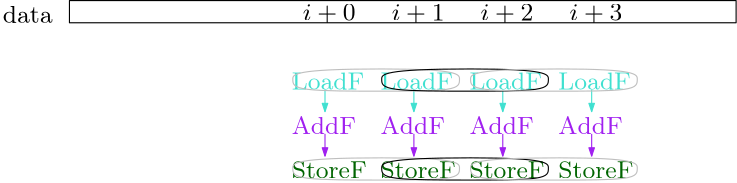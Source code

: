 <?xml version="1.0"?>
<!DOCTYPE ipe SYSTEM "ipe.dtd">
<ipe version="70212" creator="Ipe 7.2.13">
<info created="D:20230303100442" modified="D:20230303104635"/>
<ipestyle name="basic">
<symbol name="arrow/arc(spx)">
<path stroke="sym-stroke" fill="sym-stroke" pen="sym-pen">
0 0 m
-1 0.333 l
-1 -0.333 l
h
</path>
</symbol>
<symbol name="arrow/farc(spx)">
<path stroke="sym-stroke" fill="white" pen="sym-pen">
0 0 m
-1 0.333 l
-1 -0.333 l
h
</path>
</symbol>
<symbol name="arrow/ptarc(spx)">
<path stroke="sym-stroke" fill="sym-stroke" pen="sym-pen">
0 0 m
-1 0.333 l
-0.8 0 l
-1 -0.333 l
h
</path>
</symbol>
<symbol name="arrow/fptarc(spx)">
<path stroke="sym-stroke" fill="white" pen="sym-pen">
0 0 m
-1 0.333 l
-0.8 0 l
-1 -0.333 l
h
</path>
</symbol>
<symbol name="mark/circle(sx)" transformations="translations">
<path fill="sym-stroke">
0.6 0 0 0.6 0 0 e
0.4 0 0 0.4 0 0 e
</path>
</symbol>
<symbol name="mark/disk(sx)" transformations="translations">
<path fill="sym-stroke">
0.6 0 0 0.6 0 0 e
</path>
</symbol>
<symbol name="mark/fdisk(sfx)" transformations="translations">
<group>
<path fill="sym-fill">
0.5 0 0 0.5 0 0 e
</path>
<path fill="sym-stroke" fillrule="eofill">
0.6 0 0 0.6 0 0 e
0.4 0 0 0.4 0 0 e
</path>
</group>
</symbol>
<symbol name="mark/box(sx)" transformations="translations">
<path fill="sym-stroke" fillrule="eofill">
-0.6 -0.6 m
0.6 -0.6 l
0.6 0.6 l
-0.6 0.6 l
h
-0.4 -0.4 m
0.4 -0.4 l
0.4 0.4 l
-0.4 0.4 l
h
</path>
</symbol>
<symbol name="mark/square(sx)" transformations="translations">
<path fill="sym-stroke">
-0.6 -0.6 m
0.6 -0.6 l
0.6 0.6 l
-0.6 0.6 l
h
</path>
</symbol>
<symbol name="mark/fsquare(sfx)" transformations="translations">
<group>
<path fill="sym-fill">
-0.5 -0.5 m
0.5 -0.5 l
0.5 0.5 l
-0.5 0.5 l
h
</path>
<path fill="sym-stroke" fillrule="eofill">
-0.6 -0.6 m
0.6 -0.6 l
0.6 0.6 l
-0.6 0.6 l
h
-0.4 -0.4 m
0.4 -0.4 l
0.4 0.4 l
-0.4 0.4 l
h
</path>
</group>
</symbol>
<symbol name="mark/cross(sx)" transformations="translations">
<group>
<path fill="sym-stroke">
-0.43 -0.57 m
0.57 0.43 l
0.43 0.57 l
-0.57 -0.43 l
h
</path>
<path fill="sym-stroke">
-0.43 0.57 m
0.57 -0.43 l
0.43 -0.57 l
-0.57 0.43 l
h
</path>
</group>
</symbol>
<symbol name="arrow/fnormal(spx)">
<path stroke="sym-stroke" fill="white" pen="sym-pen">
0 0 m
-1 0.333 l
-1 -0.333 l
h
</path>
</symbol>
<symbol name="arrow/pointed(spx)">
<path stroke="sym-stroke" fill="sym-stroke" pen="sym-pen">
0 0 m
-1 0.333 l
-0.8 0 l
-1 -0.333 l
h
</path>
</symbol>
<symbol name="arrow/fpointed(spx)">
<path stroke="sym-stroke" fill="white" pen="sym-pen">
0 0 m
-1 0.333 l
-0.8 0 l
-1 -0.333 l
h
</path>
</symbol>
<symbol name="arrow/linear(spx)">
<path stroke="sym-stroke" pen="sym-pen">
-1 0.333 m
0 0 l
-1 -0.333 l
</path>
</symbol>
<symbol name="arrow/fdouble(spx)">
<path stroke="sym-stroke" fill="white" pen="sym-pen">
0 0 m
-1 0.333 l
-1 -0.333 l
h
-1 0 m
-2 0.333 l
-2 -0.333 l
h
</path>
</symbol>
<symbol name="arrow/double(spx)">
<path stroke="sym-stroke" fill="sym-stroke" pen="sym-pen">
0 0 m
-1 0.333 l
-1 -0.333 l
h
-1 0 m
-2 0.333 l
-2 -0.333 l
h
</path>
</symbol>
<pen name="heavier" value="0.8"/>
<pen name="fat" value="1.2"/>
<pen name="ultrafat" value="2"/>
<symbolsize name="large" value="5"/>
<symbolsize name="small" value="2"/>
<symbolsize name="tiny" value="1.1"/>
<arrowsize name="large" value="10"/>
<arrowsize name="small" value="5"/>
<arrowsize name="tiny" value="3"/>
<color name="red" value="1 0 0"/>
<color name="green" value="0 1 0"/>
<color name="blue" value="0 0 1"/>
<color name="yellow" value="1 1 0"/>
<color name="orange" value="1 0.647 0"/>
<color name="gold" value="1 0.843 0"/>
<color name="purple" value="0.627 0.125 0.941"/>
<color name="gray" value="0.745"/>
<color name="brown" value="0.647 0.165 0.165"/>
<color name="navy" value="0 0 0.502"/>
<color name="pink" value="1 0.753 0.796"/>
<color name="seagreen" value="0.18 0.545 0.341"/>
<color name="turquoise" value="0.251 0.878 0.816"/>
<color name="violet" value="0.933 0.51 0.933"/>
<color name="darkblue" value="0 0 0.545"/>
<color name="darkcyan" value="0 0.545 0.545"/>
<color name="darkgray" value="0.663"/>
<color name="darkgreen" value="0 0.392 0"/>
<color name="darkmagenta" value="0.545 0 0.545"/>
<color name="darkorange" value="1 0.549 0"/>
<color name="darkred" value="0.545 0 0"/>
<color name="lightblue" value="0.678 0.847 0.902"/>
<color name="lightcyan" value="0.878 1 1"/>
<color name="lightgray" value="0.827"/>
<color name="lightgreen" value="0.565 0.933 0.565"/>
<color name="lightyellow" value="1 1 0.878"/>
<dashstyle name="dashed" value="[4] 0"/>
<dashstyle name="dotted" value="[1 3] 0"/>
<dashstyle name="dash dotted" value="[4 2 1 2] 0"/>
<dashstyle name="dash dot dotted" value="[4 2 1 2 1 2] 0"/>
<textsize name="large" value="\large"/>
<textsize name="Large" value="\Large"/>
<textsize name="LARGE" value="\LARGE"/>
<textsize name="huge" value="\huge"/>
<textsize name="Huge" value="\Huge"/>
<textsize name="small" value="\small"/>
<textsize name="footnote" value="\footnotesize"/>
<textsize name="tiny" value="\tiny"/>
<textstyle name="center" begin="\begin{center}" end="\end{center}"/>
<textstyle name="itemize" begin="\begin{itemize}" end="\end{itemize}"/>
<textstyle name="item" begin="\begin{itemize}\item{}" end="\end{itemize}"/>
<gridsize name="4 pts" value="4"/>
<gridsize name="8 pts (~3 mm)" value="8"/>
<gridsize name="16 pts (~6 mm)" value="16"/>
<gridsize name="32 pts (~12 mm)" value="32"/>
<gridsize name="10 pts (~3.5 mm)" value="10"/>
<gridsize name="20 pts (~7 mm)" value="20"/>
<gridsize name="14 pts (~5 mm)" value="14"/>
<gridsize name="28 pts (~10 mm)" value="28"/>
<gridsize name="56 pts (~20 mm)" value="56"/>
<anglesize name="90 deg" value="90"/>
<anglesize name="60 deg" value="60"/>
<anglesize name="45 deg" value="45"/>
<anglesize name="30 deg" value="30"/>
<anglesize name="22.5 deg" value="22.5"/>
<opacity name="10%" value="0.1"/>
<opacity name="30%" value="0.3"/>
<opacity name="50%" value="0.5"/>
<opacity name="75%" value="0.75"/>
<tiling name="falling" angle="-60" step="4" width="1"/>
<tiling name="rising" angle="30" step="4" width="1"/>
</ipestyle>
<page>
<layer name="alpha"/>
<view layers="alpha" active="alpha"/>
<path layer="alpha" matrix="1 0 0 1 272 0" stroke="black">
64 816 m
64 808 l
304 808 l
304 816 l
h
</path>
<text matrix="1 0 0 1 232 20" transformations="translations" pos="80 788" stroke="black" type="label" width="17.919" height="6.227" depth="0" valign="bottom" size="small">data</text>
<text matrix="1 0 0 1 244 -4" transformations="translations" pos="88 792" stroke="black" type="label" width="0" height="0" depth="0" valign="baseline" size="small"></text>
<text matrix="1 0 0 1 372 20" transformations="translations" pos="80 788" stroke="black" type="label" width="19.024" height="5.917" depth="0.83" valign="bottom" size="small" style="math">i+1</text>
<text matrix="1 0 0 1 340 20" transformations="translations" pos="80 788" stroke="black" type="label" width="19.024" height="5.917" depth="0.83" valign="bottom" size="small" style="math">i+0</text>
<text matrix="1 0 0 1 336 -4" transformations="translations" pos="80 788" stroke="turquoise" type="label" width="26.109" height="6.227" depth="0" valign="bottom" size="small">LoadF</text>
<text matrix="1 0 0 1 336 -20" transformations="translations" pos="80 788" stroke="purple" type="label" width="23.164" height="6.227" depth="0" valign="bottom" size="small">AddF</text>
<text matrix="1 0 0 1 336 -36" transformations="translations" pos="80 788" stroke="darkgreen" type="label" width="27.03" height="6.127" depth="0" valign="bottom" size="small">StoreF</text>
<path matrix="1 0 0 1 328 28" stroke="turquoise" arrow="normal/tiny">
100 756 m
100 748 l
</path>
<path matrix="1 0 0 1 328 12" stroke="purple" arrow="normal/tiny">
100 756 m
100 748 l
</path>
<text matrix="1 0 0 1 404 20" transformations="translations" pos="80 788" stroke="black" type="label" width="19.024" height="5.917" depth="0.83" valign="bottom" size="small" style="math">i+2</text>
<text matrix="1 0 0 1 436 20" transformations="translations" pos="80 788" stroke="black" type="label" width="19.024" height="5.917" depth="0.83" valign="bottom" size="small" style="math">i+3</text>
<text matrix="1 0 0 1 368 -4" transformations="translations" pos="80 788" stroke="turquoise" type="label" width="26.109" height="6.227" depth="0" valign="bottom" size="small">LoadF</text>
<text matrix="1 0 0 1 368 -20" transformations="translations" pos="80 788" stroke="purple" type="label" width="23.164" height="6.227" depth="0" valign="bottom" size="small">AddF</text>
<text matrix="1 0 0 1 368 -36" transformations="translations" pos="80 788" stroke="darkgreen" type="label" width="27.03" height="6.127" depth="0" valign="bottom" size="small">StoreF</text>
<path matrix="1 0 0 1 360 28" stroke="turquoise" arrow="normal/tiny">
100 756 m
100 748 l
</path>
<path matrix="1 0 0 1 360 12" stroke="purple" arrow="normal/tiny">
100 756 m
100 748 l
</path>
<text matrix="1 0 0 1 400 -4" transformations="translations" pos="80 788" stroke="turquoise" type="label" width="26.109" height="6.227" depth="0" valign="bottom" size="small">LoadF</text>
<text matrix="1 0 0 1 400 -20" transformations="translations" pos="80 788" stroke="purple" type="label" width="23.164" height="6.227" depth="0" valign="bottom" size="small">AddF</text>
<text matrix="1 0 0 1 400 -36" transformations="translations" pos="80 788" stroke="darkgreen" type="label" width="27.03" height="6.127" depth="0" valign="bottom" size="small">StoreF</text>
<path matrix="1 0 0 1 392 28" stroke="turquoise" arrow="normal/tiny">
100 756 m
100 748 l
</path>
<path matrix="1 0 0 1 392 12" stroke="purple" arrow="normal/tiny">
100 756 m
100 748 l
</path>
<text matrix="1 0 0 1 432 -4" transformations="translations" pos="80 788" stroke="turquoise" type="label" width="26.109" height="6.227" depth="0" valign="bottom" size="small">LoadF</text>
<text matrix="1 0 0 1 432 -20" transformations="translations" pos="80 788" stroke="purple" type="label" width="23.164" height="6.227" depth="0" valign="bottom" size="small">AddF</text>
<text matrix="1 0 0 1 432 -36" transformations="translations" pos="80 788" stroke="darkgreen" type="label" width="27.03" height="6.127" depth="0" valign="bottom" size="small">StoreF</text>
<path matrix="1 0 0 1 424 28" stroke="turquoise" arrow="normal/tiny">
100 756 m
100 748 l
</path>
<path matrix="1 0 0 1 424 12" stroke="purple" arrow="normal/tiny">
100 756 m
100 748 l
</path>
<path matrix="1 0 0 1 0.415998 -0.623997" stroke="gray">
448 792 m
416 792
416 788
416 784
448 784
476 784
476 788
476 792
448 792 c
</path>
<path matrix="1 0 0 1 0.415998 -32.624" stroke="gray">
448 792 m
416 792
416 788
416 784
448 784
476 784
476 788
476 792
448 792 c
</path>
<path matrix="1 0 0 1 32.416 -0.623997" stroke="black">
448 792 m
416 792
416 788
416 784
448 784
476 784
476 788
476 792
448 792 c
</path>
<path matrix="1 0 0 1 64.416 -0.623997" stroke="gray">
448 792 m
416 792
416 788
416 784
448 784
476 784
476 788
476 792
448 792 c
</path>
<path matrix="1 0 0 1 32.416 -32.624" stroke="black">
448 792 m
416 792
416 788
416 784
448 784
476 784
476 788
476 792
448 792 c
</path>
<path matrix="1 0 0 1 64.416 -32.624" stroke="gray">
448 792 m
416 792
416 788
416 784
448 784
476 784
476 788
476 792
448 792 c
</path>
</page>
</ipe>
